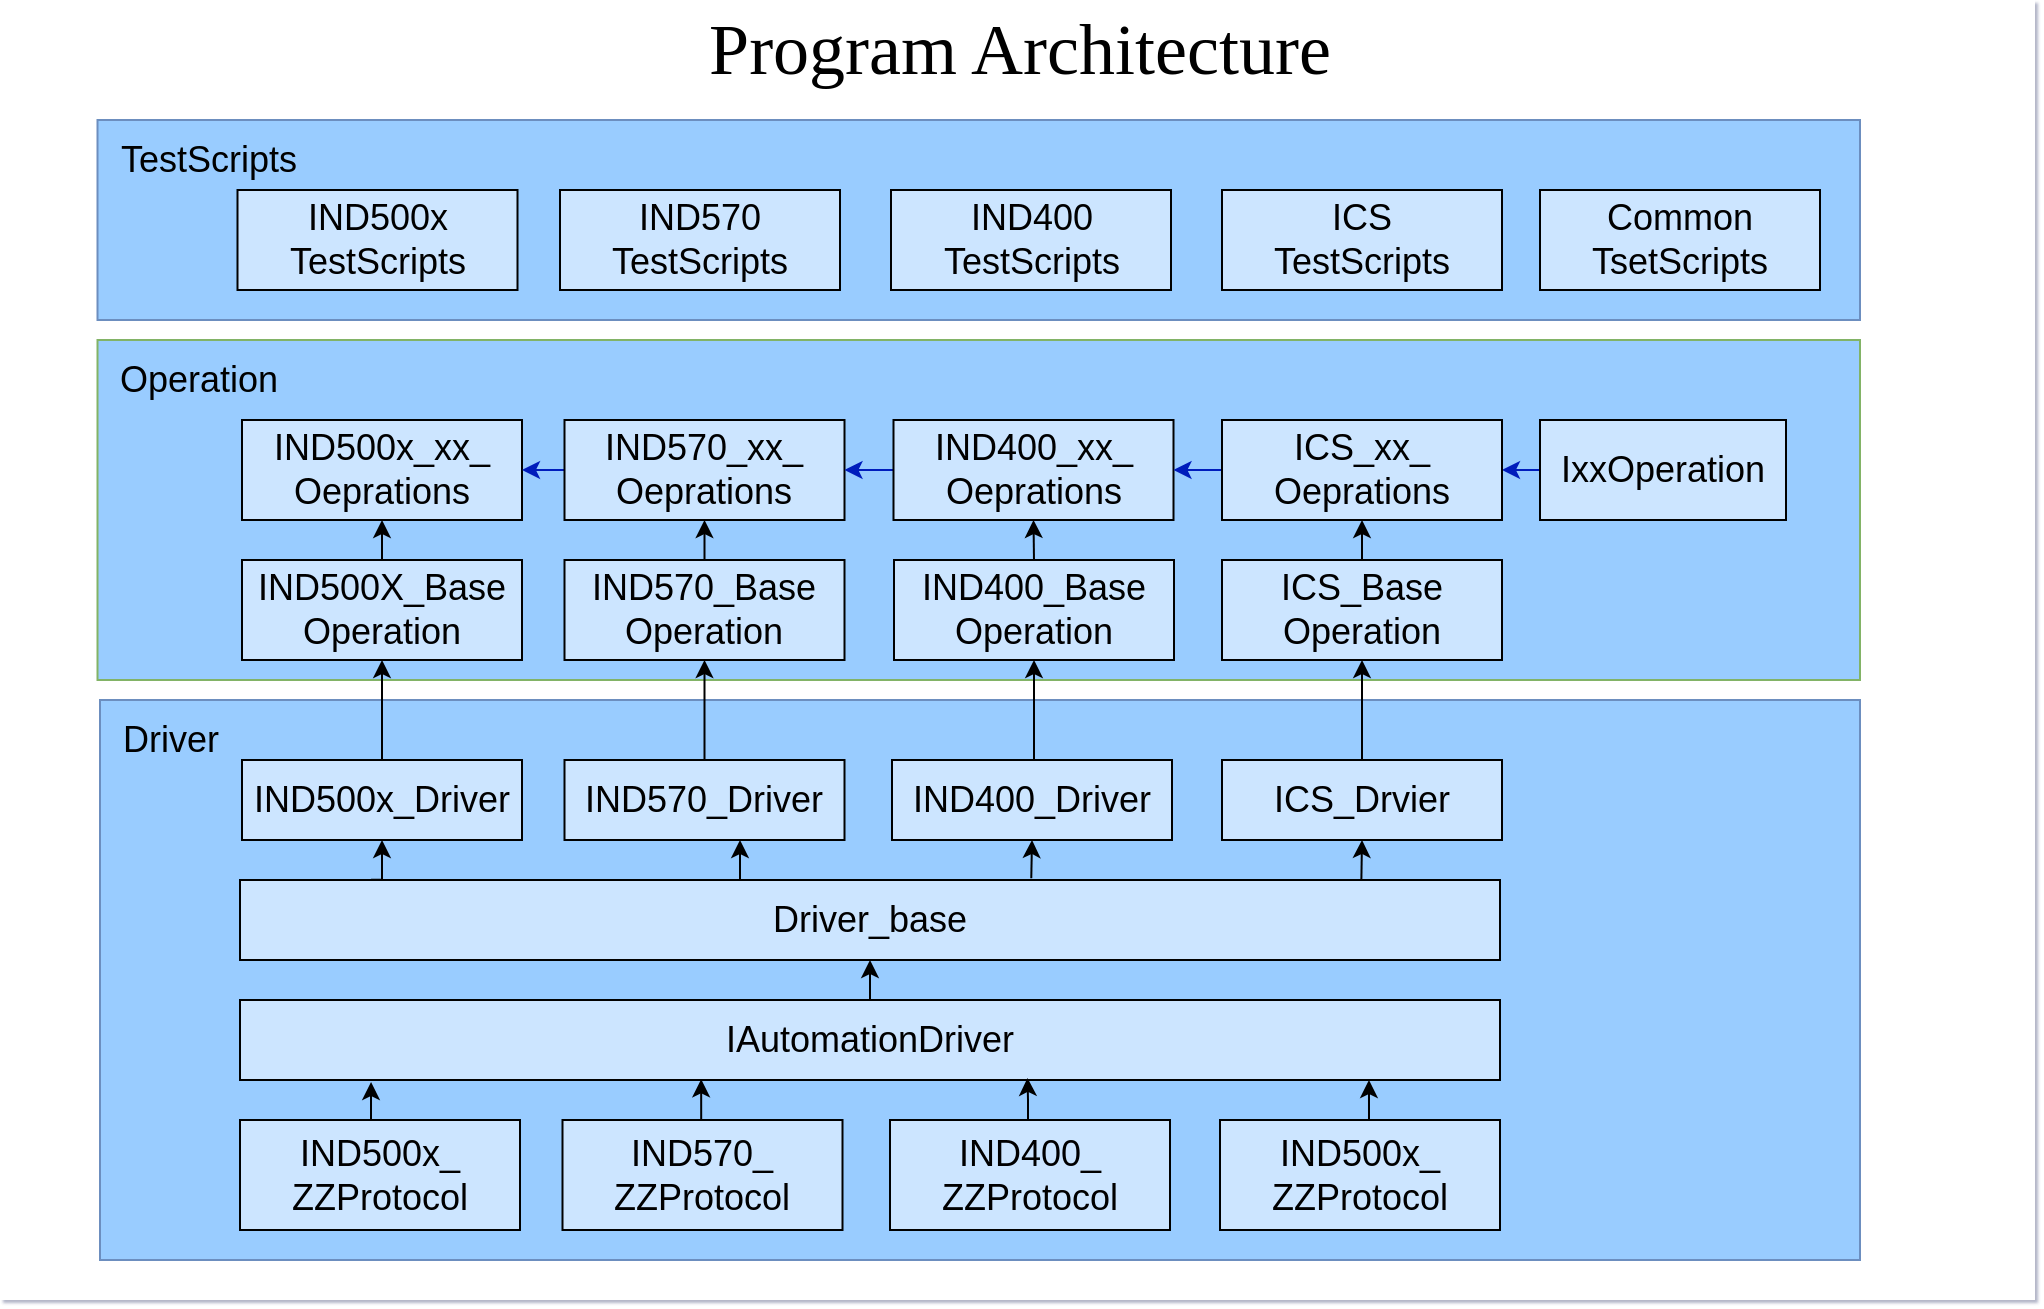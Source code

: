 <mxfile version="20.4.1" type="github">
  <diagram id="ZTMRkwRH3Y6STqkpY4_5" name="第 1 页">
    <mxGraphModel dx="2328" dy="1158" grid="1" gridSize="10" guides="1" tooltips="1" connect="1" arrows="1" fold="1" page="1" pageScale="1" pageWidth="827" pageHeight="1169" background="#FFFFFF" math="0" shadow="1">
      <root>
        <mxCell id="0" />
        <mxCell id="1" parent="0" />
        <mxCell id="rOpeUlGEQSWVmMxPxrqn-1" value="" style="rounded=0;whiteSpace=wrap;html=1;shadow=0;strokeColor=none;" parent="1" vertex="1">
          <mxGeometry x="240" y="120" width="1017.5" height="650" as="geometry" />
        </mxCell>
        <mxCell id="6DcmtxWnwPzk28zKYCVo-16" value="" style="rounded=0;whiteSpace=wrap;html=1;fillColor=#99CCFF;strokeColor=#6c8ebf;" parent="1" vertex="1">
          <mxGeometry x="290" y="470" width="880" height="280" as="geometry" />
        </mxCell>
        <mxCell id="6fKO2jBU-R8SY8L-EKMl-99" value="" style="rounded=0;whiteSpace=wrap;html=1;fillColor=#99CCFF;strokeColor=#6c8ebf;" parent="1" vertex="1">
          <mxGeometry x="288.75" y="180" width="881.25" height="100" as="geometry" />
        </mxCell>
        <mxCell id="6fKO2jBU-R8SY8L-EKMl-82" value="" style="rounded=0;whiteSpace=wrap;html=1;fillColor=#99CCFF;strokeColor=#82b366;" parent="1" vertex="1">
          <mxGeometry x="288.75" y="290" width="881.25" height="170" as="geometry" />
        </mxCell>
        <mxCell id="6fKO2jBU-R8SY8L-EKMl-49" style="edgeStyle=orthogonalEdgeStyle;rounded=0;orthogonalLoop=1;jettySize=auto;html=1;exitX=0.5;exitY=0;exitDx=0;exitDy=0;entryX=0.104;entryY=1.025;entryDx=0;entryDy=0;entryPerimeter=0;" parent="1" source="6fKO2jBU-R8SY8L-EKMl-10" target="6fKO2jBU-R8SY8L-EKMl-14" edge="1">
          <mxGeometry relative="1" as="geometry" />
        </mxCell>
        <mxCell id="6fKO2jBU-R8SY8L-EKMl-10" value="&lt;font style=&quot;font-size: 18px;&quot;&gt;IND500x_&lt;br&gt;ZZProtocol&lt;/font&gt;" style="rounded=0;whiteSpace=wrap;html=1;fillColor=#CCE5FF;" parent="1" vertex="1">
          <mxGeometry x="360" y="680" width="140" height="55" as="geometry" />
        </mxCell>
        <mxCell id="6fKO2jBU-R8SY8L-EKMl-47" style="edgeStyle=orthogonalEdgeStyle;rounded=0;orthogonalLoop=1;jettySize=auto;html=1;exitX=0.5;exitY=0;exitDx=0;exitDy=0;entryX=0.366;entryY=0.991;entryDx=0;entryDy=0;entryPerimeter=0;" parent="1" target="6fKO2jBU-R8SY8L-EKMl-14" edge="1">
          <mxGeometry relative="1" as="geometry">
            <mxPoint x="610" y="707.5" as="sourcePoint" />
            <mxPoint x="610" y="645" as="targetPoint" />
          </mxGeometry>
        </mxCell>
        <mxCell id="6fKO2jBU-R8SY8L-EKMl-45" style="edgeStyle=orthogonalEdgeStyle;rounded=0;orthogonalLoop=1;jettySize=auto;html=1;exitX=0.5;exitY=0;exitDx=0;exitDy=0;entryX=0.896;entryY=1;entryDx=0;entryDy=0;entryPerimeter=0;" parent="1" target="6fKO2jBU-R8SY8L-EKMl-14" edge="1">
          <mxGeometry relative="1" as="geometry">
            <mxPoint x="970" y="707.5" as="sourcePoint" />
          </mxGeometry>
        </mxCell>
        <mxCell id="6fKO2jBU-R8SY8L-EKMl-14" value="&lt;font style=&quot;font-size: 18px;&quot;&gt;IAutomationDriver&lt;/font&gt;" style="rounded=0;whiteSpace=wrap;html=1;fillColor=#CCE5FF;" parent="1" vertex="1">
          <mxGeometry x="360" y="620" width="630" height="40" as="geometry" />
        </mxCell>
        <mxCell id="HpYLLBD60n8QH0dz1a0g-7" value="" style="edgeStyle=orthogonalEdgeStyle;rounded=0;orthogonalLoop=1;jettySize=auto;html=1;entryX=0.5;entryY=1;entryDx=0;entryDy=0;exitX=0.628;exitY=-0.023;exitDx=0;exitDy=0;exitPerimeter=0;" parent="1" source="6fKO2jBU-R8SY8L-EKMl-15" target="kwO925zHS-rfgAmOAOCA-8" edge="1">
          <mxGeometry relative="1" as="geometry">
            <Array as="points">
              <mxPoint x="756" y="559" />
            </Array>
            <mxPoint x="790.059" y="540" as="targetPoint" />
          </mxGeometry>
        </mxCell>
        <mxCell id="HpYLLBD60n8QH0dz1a0g-8" value="" style="edgeStyle=orthogonalEdgeStyle;rounded=0;orthogonalLoop=1;jettySize=auto;html=1;" parent="1" source="6fKO2jBU-R8SY8L-EKMl-15" target="6fKO2jBU-R8SY8L-EKMl-21" edge="1">
          <mxGeometry relative="1" as="geometry">
            <Array as="points">
              <mxPoint x="610" y="550" />
              <mxPoint x="610" y="550" />
            </Array>
          </mxGeometry>
        </mxCell>
        <mxCell id="HpYLLBD60n8QH0dz1a0g-9" value="" style="edgeStyle=orthogonalEdgeStyle;rounded=0;orthogonalLoop=1;jettySize=auto;html=1;entryX=0.5;entryY=1;entryDx=0;entryDy=0;exitX=0.104;exitY=-0.004;exitDx=0;exitDy=0;exitPerimeter=0;" parent="1" source="6fKO2jBU-R8SY8L-EKMl-15" target="6fKO2jBU-R8SY8L-EKMl-19" edge="1">
          <mxGeometry relative="1" as="geometry">
            <mxPoint x="430" y="560" as="sourcePoint" />
          </mxGeometry>
        </mxCell>
        <mxCell id="6fKO2jBU-R8SY8L-EKMl-15" value="&lt;font style=&quot;font-size: 18px;&quot;&gt;Driver_base&lt;/font&gt;" style="rounded=0;whiteSpace=wrap;html=1;fillColor=#CCE5FF;" parent="1" vertex="1">
          <mxGeometry x="360" y="560" width="630" height="40" as="geometry" />
        </mxCell>
        <mxCell id="6fKO2jBU-R8SY8L-EKMl-60" style="edgeStyle=orthogonalEdgeStyle;rounded=0;orthogonalLoop=1;jettySize=auto;html=1;exitX=0.5;exitY=0;exitDx=0;exitDy=0;entryX=0.5;entryY=1;entryDx=0;entryDy=0;" parent="1" target="6fKO2jBU-R8SY8L-EKMl-21" edge="1">
          <mxGeometry relative="1" as="geometry">
            <mxPoint x="610" y="535" as="sourcePoint" />
          </mxGeometry>
        </mxCell>
        <mxCell id="6fKO2jBU-R8SY8L-EKMl-61" style="edgeStyle=orthogonalEdgeStyle;rounded=0;orthogonalLoop=1;jettySize=auto;html=1;exitX=0.5;exitY=0;exitDx=0;exitDy=0;entryX=0.5;entryY=1;entryDx=0;entryDy=0;" parent="1" edge="1">
          <mxGeometry relative="1" as="geometry">
            <mxPoint x="790" y="535" as="sourcePoint" />
            <mxPoint x="791" y="540" as="targetPoint" />
          </mxGeometry>
        </mxCell>
        <mxCell id="6fKO2jBU-R8SY8L-EKMl-19" value="&lt;font style=&quot;font-size: 18px;&quot;&gt;IND500x_Driver&lt;/font&gt;" style="rounded=0;whiteSpace=wrap;html=1;fillColor=#CCE5FF;" parent="1" vertex="1">
          <mxGeometry x="361" y="500" width="140" height="40" as="geometry" />
        </mxCell>
        <mxCell id="6fKO2jBU-R8SY8L-EKMl-65" style="edgeStyle=orthogonalEdgeStyle;rounded=0;orthogonalLoop=1;jettySize=auto;html=1;exitX=0.5;exitY=0;exitDx=0;exitDy=0;entryX=0.5;entryY=1;entryDx=0;entryDy=0;" parent="1" source="6fKO2jBU-R8SY8L-EKMl-21" target="6fKO2jBU-R8SY8L-EKMl-25" edge="1">
          <mxGeometry relative="1" as="geometry" />
        </mxCell>
        <mxCell id="6fKO2jBU-R8SY8L-EKMl-21" value="&lt;font style=&quot;font-size: 18px;&quot;&gt;IND570_Driver&lt;/font&gt;" style="rounded=0;whiteSpace=wrap;html=1;fillColor=#CCE5FF;" parent="1" vertex="1">
          <mxGeometry x="522.25" y="500" width="140" height="40" as="geometry" />
        </mxCell>
        <mxCell id="6fKO2jBU-R8SY8L-EKMl-64" style="edgeStyle=orthogonalEdgeStyle;rounded=0;orthogonalLoop=1;jettySize=auto;html=1;exitX=0.5;exitY=0;exitDx=0;exitDy=0;entryX=0.5;entryY=1;entryDx=0;entryDy=0;" parent="1" source="kwO925zHS-rfgAmOAOCA-8" target="6fKO2jBU-R8SY8L-EKMl-26" edge="1">
          <mxGeometry relative="1" as="geometry">
            <mxPoint x="791" y="500" as="sourcePoint" />
            <Array as="points">
              <mxPoint x="757" y="500" />
            </Array>
          </mxGeometry>
        </mxCell>
        <mxCell id="6fKO2jBU-R8SY8L-EKMl-73" style="edgeStyle=orthogonalEdgeStyle;rounded=0;orthogonalLoop=1;jettySize=auto;html=1;exitX=0.5;exitY=0;exitDx=0;exitDy=0;entryX=0.5;entryY=1;entryDx=0;entryDy=0;" parent="1" source="6fKO2jBU-R8SY8L-EKMl-24" target="6fKO2jBU-R8SY8L-EKMl-67" edge="1">
          <mxGeometry relative="1" as="geometry" />
        </mxCell>
        <mxCell id="6fKO2jBU-R8SY8L-EKMl-24" value="&lt;font style=&quot;font-size: 18px;&quot;&gt;IND500X_Base&lt;br&gt;Operation&lt;/font&gt;" style="rounded=0;whiteSpace=wrap;html=1;fillColor=#CCE5FF;" parent="1" vertex="1">
          <mxGeometry x="361" y="400" width="140" height="50" as="geometry" />
        </mxCell>
        <mxCell id="6fKO2jBU-R8SY8L-EKMl-74" style="edgeStyle=orthogonalEdgeStyle;rounded=0;orthogonalLoop=1;jettySize=auto;html=1;exitX=0.5;exitY=0;exitDx=0;exitDy=0;entryX=0.5;entryY=1;entryDx=0;entryDy=0;" parent="1" source="6fKO2jBU-R8SY8L-EKMl-25" target="6fKO2jBU-R8SY8L-EKMl-68" edge="1">
          <mxGeometry relative="1" as="geometry" />
        </mxCell>
        <mxCell id="6fKO2jBU-R8SY8L-EKMl-25" value="&lt;font style=&quot;font-size: 18px;&quot;&gt;IND570_Base&lt;br&gt;Operation&lt;/font&gt;" style="rounded=0;whiteSpace=wrap;html=1;fillColor=#CCE5FF;" parent="1" vertex="1">
          <mxGeometry x="522.25" y="400" width="140" height="50" as="geometry" />
        </mxCell>
        <mxCell id="6fKO2jBU-R8SY8L-EKMl-75" style="edgeStyle=orthogonalEdgeStyle;rounded=0;orthogonalLoop=1;jettySize=auto;html=1;exitX=0.5;exitY=0;exitDx=0;exitDy=0;entryX=0.5;entryY=1;entryDx=0;entryDy=0;" parent="1" source="6fKO2jBU-R8SY8L-EKMl-26" target="6fKO2jBU-R8SY8L-EKMl-69" edge="1">
          <mxGeometry relative="1" as="geometry" />
        </mxCell>
        <mxCell id="6fKO2jBU-R8SY8L-EKMl-26" value="&lt;font style=&quot;font-size: 18px;&quot;&gt;IND400_Base&lt;br&gt;Operation&lt;/font&gt;" style="rounded=0;whiteSpace=wrap;html=1;fillColor=#CCE5FF;" parent="1" vertex="1">
          <mxGeometry x="687" y="400" width="140" height="50" as="geometry" />
        </mxCell>
        <mxCell id="6fKO2jBU-R8SY8L-EKMl-76" style="edgeStyle=orthogonalEdgeStyle;rounded=0;orthogonalLoop=1;jettySize=auto;html=1;exitX=0.5;exitY=0;exitDx=0;exitDy=0;entryX=0.5;entryY=1;entryDx=0;entryDy=0;" parent="1" source="6fKO2jBU-R8SY8L-EKMl-27" target="6fKO2jBU-R8SY8L-EKMl-70" edge="1">
          <mxGeometry relative="1" as="geometry" />
        </mxCell>
        <mxCell id="6fKO2jBU-R8SY8L-EKMl-27" value="&lt;font style=&quot;font-size: 18px;&quot;&gt;ICS_Base&lt;br&gt;Operation&lt;/font&gt;" style="rounded=0;whiteSpace=wrap;html=1;fillColor=#CCE5FF;" parent="1" vertex="1">
          <mxGeometry x="851" y="400" width="140" height="50" as="geometry" />
        </mxCell>
        <mxCell id="6fKO2jBU-R8SY8L-EKMl-77" style="edgeStyle=orthogonalEdgeStyle;rounded=0;orthogonalLoop=1;jettySize=auto;html=1;exitX=0;exitY=0.5;exitDx=0;exitDy=0;entryX=1;entryY=0.5;entryDx=0;entryDy=0;fillColor=#0050ef;strokeColor=#001DBC;" parent="1" source="6fKO2jBU-R8SY8L-EKMl-30" target="6fKO2jBU-R8SY8L-EKMl-70" edge="1">
          <mxGeometry relative="1" as="geometry" />
        </mxCell>
        <mxCell id="6fKO2jBU-R8SY8L-EKMl-30" value="&lt;font style=&quot;font-size: 18px;&quot;&gt;IxxOperation&lt;/font&gt;" style="rounded=0;whiteSpace=wrap;html=1;fillColor=#CCE5FF;" parent="1" vertex="1">
          <mxGeometry x="1010" y="330" width="123" height="50" as="geometry" />
        </mxCell>
        <mxCell id="6fKO2jBU-R8SY8L-EKMl-67" value="&lt;font style=&quot;font-size: 18px;&quot;&gt;IND500x_xx_&lt;br&gt;Oeprations&lt;/font&gt;" style="rounded=0;whiteSpace=wrap;html=1;fillColor=#CCE5FF;" parent="1" vertex="1">
          <mxGeometry x="361" y="330" width="140" height="50" as="geometry" />
        </mxCell>
        <mxCell id="6fKO2jBU-R8SY8L-EKMl-80" value="" style="edgeStyle=orthogonalEdgeStyle;rounded=0;orthogonalLoop=1;jettySize=auto;html=1;fillColor=#0050ef;strokeColor=#001DBC;" parent="1" source="6fKO2jBU-R8SY8L-EKMl-68" target="6fKO2jBU-R8SY8L-EKMl-67" edge="1">
          <mxGeometry relative="1" as="geometry" />
        </mxCell>
        <mxCell id="6fKO2jBU-R8SY8L-EKMl-68" value="&lt;font style=&quot;font-size: 18px;&quot;&gt;IND570_xx_&lt;br&gt;Oeprations&lt;/font&gt;" style="rounded=0;whiteSpace=wrap;html=1;fillColor=#CCE5FF;" parent="1" vertex="1">
          <mxGeometry x="522.25" y="330" width="140" height="50" as="geometry" />
        </mxCell>
        <mxCell id="6fKO2jBU-R8SY8L-EKMl-79" value="" style="edgeStyle=orthogonalEdgeStyle;rounded=0;orthogonalLoop=1;jettySize=auto;html=1;fillColor=#0050ef;strokeColor=#001DBC;" parent="1" source="6fKO2jBU-R8SY8L-EKMl-69" target="6fKO2jBU-R8SY8L-EKMl-68" edge="1">
          <mxGeometry relative="1" as="geometry" />
        </mxCell>
        <mxCell id="6fKO2jBU-R8SY8L-EKMl-69" value="&lt;font style=&quot;font-size: 18px;&quot;&gt;IND400_xx_&lt;br&gt;Oeprations&lt;/font&gt;" style="rounded=0;whiteSpace=wrap;html=1;fillColor=#CCE5FF;" parent="1" vertex="1">
          <mxGeometry x="686.75" y="330" width="140" height="50" as="geometry" />
        </mxCell>
        <mxCell id="6fKO2jBU-R8SY8L-EKMl-78" value="" style="edgeStyle=orthogonalEdgeStyle;rounded=0;orthogonalLoop=1;jettySize=auto;html=1;fillColor=#0050ef;strokeColor=#001DBC;" parent="1" source="6fKO2jBU-R8SY8L-EKMl-70" target="6fKO2jBU-R8SY8L-EKMl-69" edge="1">
          <mxGeometry relative="1" as="geometry" />
        </mxCell>
        <mxCell id="6fKO2jBU-R8SY8L-EKMl-70" value="&lt;font style=&quot;font-size: 18px;&quot;&gt;ICS_xx_&lt;br&gt;Oeprations&lt;/font&gt;" style="rounded=0;whiteSpace=wrap;html=1;fillColor=#CCE5FF;" parent="1" vertex="1">
          <mxGeometry x="851" y="330" width="140" height="50" as="geometry" />
        </mxCell>
        <mxCell id="6fKO2jBU-R8SY8L-EKMl-107" value="&lt;font style=&quot;font-size: 18px;&quot;&gt;Operation&lt;/font&gt;" style="text;html=1;align=center;verticalAlign=middle;resizable=0;points=[];autosize=1;strokeColor=none;fillColor=none;" parent="1" vertex="1">
          <mxGeometry x="288.75" y="290" width="100" height="40" as="geometry" />
        </mxCell>
        <mxCell id="6DcmtxWnwPzk28zKYCVo-5" style="edgeStyle=orthogonalEdgeStyle;rounded=0;orthogonalLoop=1;jettySize=auto;html=1;entryX=0.5;entryY=1;entryDx=0;entryDy=0;" parent="1" target="6fKO2jBU-R8SY8L-EKMl-15" edge="1">
          <mxGeometry relative="1" as="geometry">
            <mxPoint x="700" y="620" as="sourcePoint" />
            <mxPoint x="620" y="525" as="targetPoint" />
          </mxGeometry>
        </mxCell>
        <mxCell id="6DcmtxWnwPzk28zKYCVo-13" value="&lt;font style=&quot;font-size: 18px;&quot;&gt;Driver&lt;/font&gt;" style="text;html=1;align=center;verticalAlign=middle;resizable=0;points=[];autosize=1;strokeColor=none;fillColor=none;" parent="1" vertex="1">
          <mxGeometry x="290" y="470" width="70" height="40" as="geometry" />
        </mxCell>
        <mxCell id="N4i9HsoMoHLHpI4hAuOZ-1" value="&lt;font style=&quot;font-size: 18px;&quot;&gt;IND570_&lt;br&gt;ZZProtocol&lt;/font&gt;" style="rounded=0;whiteSpace=wrap;html=1;fillColor=#CCE5FF;" parent="1" vertex="1">
          <mxGeometry x="521.25" y="680" width="140" height="55" as="geometry" />
        </mxCell>
        <mxCell id="HpYLLBD60n8QH0dz1a0g-1" value="&lt;font style=&quot;font-size: 18px;&quot;&gt;TestScripts&lt;/font&gt;" style="text;html=1;align=center;verticalAlign=middle;resizable=0;points=[];autosize=1;strokeColor=none;fillColor=none;" parent="1" vertex="1">
          <mxGeometry x="288.75" y="180" width="110" height="40" as="geometry" />
        </mxCell>
        <mxCell id="HpYLLBD60n8QH0dz1a0g-2" value="&lt;font style=&quot;font-size: 18px;&quot;&gt;IND500x&lt;br&gt;&lt;span style=&quot;&quot;&gt;TestScripts&lt;/span&gt;&lt;br&gt;&lt;/font&gt;" style="rounded=0;whiteSpace=wrap;html=1;fillColor=#CCE5FF;" parent="1" vertex="1">
          <mxGeometry x="358.75" y="215" width="140" height="50" as="geometry" />
        </mxCell>
        <mxCell id="HpYLLBD60n8QH0dz1a0g-3" value="&lt;font style=&quot;font-size: 18px;&quot;&gt;IND570&lt;br&gt;&lt;span style=&quot;&quot;&gt;TestScripts&lt;/span&gt;&lt;br&gt;&lt;/font&gt;" style="rounded=0;whiteSpace=wrap;html=1;fillColor=#CCE5FF;" parent="1" vertex="1">
          <mxGeometry x="520" y="215" width="140" height="50" as="geometry" />
        </mxCell>
        <mxCell id="HpYLLBD60n8QH0dz1a0g-4" value="&lt;font style=&quot;font-size: 18px;&quot;&gt;IND400&lt;br&gt;&lt;span style=&quot;&quot;&gt;TestScripts&lt;/span&gt;&lt;br&gt;&lt;/font&gt;" style="rounded=0;whiteSpace=wrap;html=1;fillColor=#CCE5FF;" parent="1" vertex="1">
          <mxGeometry x="685.5" y="215" width="140" height="50" as="geometry" />
        </mxCell>
        <mxCell id="HpYLLBD60n8QH0dz1a0g-5" value="&lt;font style=&quot;font-size: 18px;&quot;&gt;ICS&lt;br&gt;&lt;span style=&quot;&quot;&gt;TestScripts&lt;/span&gt;&lt;br&gt;&lt;/font&gt;" style="rounded=0;whiteSpace=wrap;html=1;fillColor=#CCE5FF;" parent="1" vertex="1">
          <mxGeometry x="851" y="215" width="140" height="50" as="geometry" />
        </mxCell>
        <mxCell id="HpYLLBD60n8QH0dz1a0g-6" value="" style="endArrow=classic;html=1;rounded=0;entryX=0.5;entryY=1;entryDx=0;entryDy=0;exitX=0.89;exitY=-0.012;exitDx=0;exitDy=0;exitPerimeter=0;" parent="1" edge="1" target="kwO925zHS-rfgAmOAOCA-10" source="6fKO2jBU-R8SY8L-EKMl-15">
          <mxGeometry width="50" height="50" relative="1" as="geometry">
            <mxPoint x="920" y="560" as="sourcePoint" />
            <mxPoint x="970" y="540" as="targetPoint" />
          </mxGeometry>
        </mxCell>
        <mxCell id="HpYLLBD60n8QH0dz1a0g-16" style="edgeStyle=orthogonalEdgeStyle;rounded=0;orthogonalLoop=1;jettySize=auto;html=1;exitX=0.5;exitY=0;exitDx=0;exitDy=0;entryX=0.5;entryY=1;entryDx=0;entryDy=0;" parent="1" source="6fKO2jBU-R8SY8L-EKMl-19" target="6fKO2jBU-R8SY8L-EKMl-24" edge="1">
          <mxGeometry relative="1" as="geometry">
            <mxPoint x="621" y="510" as="sourcePoint" />
            <mxPoint x="621" y="450" as="targetPoint" />
          </mxGeometry>
        </mxCell>
        <mxCell id="HpYLLBD60n8QH0dz1a0g-18" style="edgeStyle=orthogonalEdgeStyle;rounded=0;orthogonalLoop=1;jettySize=auto;html=1;exitX=0.5;exitY=0;exitDx=0;exitDy=0;entryX=0.5;entryY=1;entryDx=0;entryDy=0;" parent="1" source="kwO925zHS-rfgAmOAOCA-10" target="6fKO2jBU-R8SY8L-EKMl-27" edge="1">
          <mxGeometry relative="1" as="geometry">
            <mxPoint x="971" y="500" as="sourcePoint" />
            <mxPoint x="801" y="450" as="targetPoint" />
          </mxGeometry>
        </mxCell>
        <mxCell id="HpYLLBD60n8QH0dz1a0g-24" value="&lt;font face=&quot;Verdana&quot; style=&quot;font-size: 36px;&quot;&gt;Program Architecture&lt;/font&gt;" style="text;html=1;strokeColor=none;fillColor=none;align=center;verticalAlign=middle;whiteSpace=wrap;rounded=0;" parent="1" vertex="1">
          <mxGeometry x="485" y="130" width="530" height="30" as="geometry" />
        </mxCell>
        <mxCell id="kwO925zHS-rfgAmOAOCA-1" value="&lt;font style=&quot;font-size: 18px;&quot;&gt;Common&lt;br&gt;TsetScripts&lt;br&gt;&lt;/font&gt;" style="rounded=0;whiteSpace=wrap;html=1;fillColor=#CCE5FF;" vertex="1" parent="1">
          <mxGeometry x="1010" y="215" width="140" height="50" as="geometry" />
        </mxCell>
        <mxCell id="kwO925zHS-rfgAmOAOCA-11" value="" style="edgeStyle=orthogonalEdgeStyle;rounded=0;orthogonalLoop=1;jettySize=auto;html=1;entryX=0.625;entryY=0.974;entryDx=0;entryDy=0;entryPerimeter=0;" edge="1" parent="1" source="kwO925zHS-rfgAmOAOCA-7" target="6fKO2jBU-R8SY8L-EKMl-14">
          <mxGeometry relative="1" as="geometry">
            <Array as="points">
              <mxPoint x="754" y="670" />
              <mxPoint x="754" y="670" />
            </Array>
          </mxGeometry>
        </mxCell>
        <mxCell id="kwO925zHS-rfgAmOAOCA-7" value="&lt;font style=&quot;font-size: 18px;&quot;&gt;IND400_&lt;br&gt;ZZProtocol&lt;/font&gt;" style="rounded=0;whiteSpace=wrap;html=1;fillColor=#CCE5FF;" vertex="1" parent="1">
          <mxGeometry x="685" y="680" width="140" height="55" as="geometry" />
        </mxCell>
        <mxCell id="kwO925zHS-rfgAmOAOCA-8" value="&lt;font style=&quot;font-size: 18px;&quot;&gt;IND400_Driver&lt;/font&gt;" style="rounded=0;whiteSpace=wrap;html=1;fillColor=#CCE5FF;" vertex="1" parent="1">
          <mxGeometry x="686" y="500" width="140" height="40" as="geometry" />
        </mxCell>
        <mxCell id="kwO925zHS-rfgAmOAOCA-9" value="&lt;font style=&quot;font-size: 18px;&quot;&gt;IND500x_&lt;br&gt;ZZProtocol&lt;/font&gt;" style="rounded=0;whiteSpace=wrap;html=1;fillColor=#CCE5FF;" vertex="1" parent="1">
          <mxGeometry x="850" y="680" width="140" height="55" as="geometry" />
        </mxCell>
        <mxCell id="kwO925zHS-rfgAmOAOCA-10" value="&lt;font style=&quot;font-size: 18px;&quot;&gt;ICS_Drvier&lt;/font&gt;" style="rounded=0;whiteSpace=wrap;html=1;fillColor=#CCE5FF;" vertex="1" parent="1">
          <mxGeometry x="851" y="500" width="140" height="40" as="geometry" />
        </mxCell>
      </root>
    </mxGraphModel>
  </diagram>
</mxfile>
